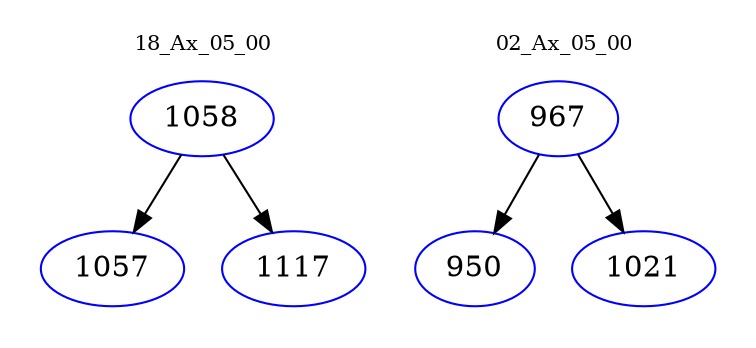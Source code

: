 digraph{
subgraph cluster_0 {
color = white
label = "18_Ax_05_00";
fontsize=10;
T0_1058 [label="1058", color="blue"]
T0_1058 -> T0_1057 [color="black"]
T0_1057 [label="1057", color="blue"]
T0_1058 -> T0_1117 [color="black"]
T0_1117 [label="1117", color="blue"]
}
subgraph cluster_1 {
color = white
label = "02_Ax_05_00";
fontsize=10;
T1_967 [label="967", color="blue"]
T1_967 -> T1_950 [color="black"]
T1_950 [label="950", color="blue"]
T1_967 -> T1_1021 [color="black"]
T1_1021 [label="1021", color="blue"]
}
}
